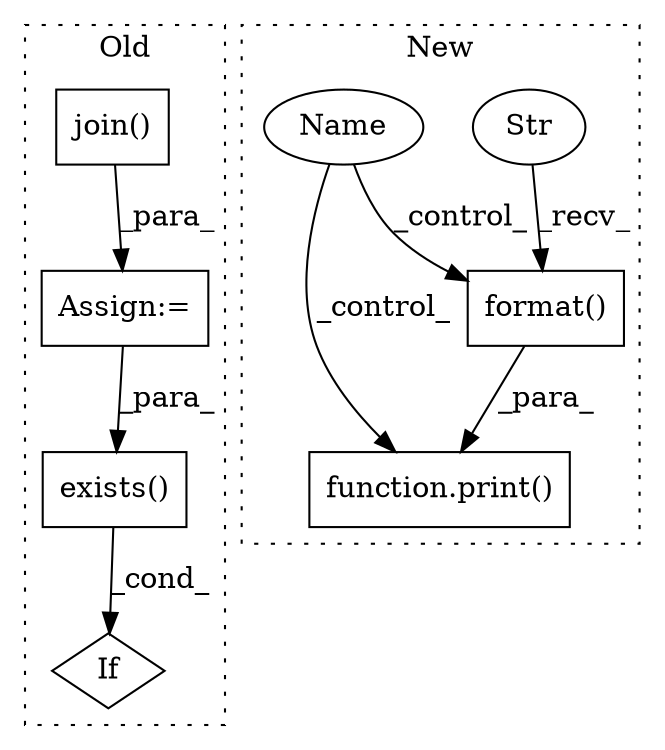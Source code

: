 digraph G {
subgraph cluster0 {
1 [label="join()" a="75" s="4093,4133" l="13,1" shape="box"];
4 [label="Assign:=" a="68" s="4090" l="3" shape="box"];
7 [label="If" a="96" s="4143" l="3" shape="diamond"];
8 [label="exists()" a="75" s="4146,4165" l="15,1" shape="box"];
label = "Old";
style="dotted";
}
subgraph cluster1 {
2 [label="format()" a="75" s="4271,4306" l="31,1" shape="box"];
3 [label="Str" a="66" s="4271" l="23" shape="ellipse"];
5 [label="function.print()" a="75" s="4265,4307" l="6,1" shape="box"];
6 [label="Name" a="87" s="4245" l="6" shape="ellipse"];
label = "New";
style="dotted";
}
1 -> 4 [label="_para_"];
2 -> 5 [label="_para_"];
3 -> 2 [label="_recv_"];
4 -> 8 [label="_para_"];
6 -> 2 [label="_control_"];
6 -> 5 [label="_control_"];
8 -> 7 [label="_cond_"];
}